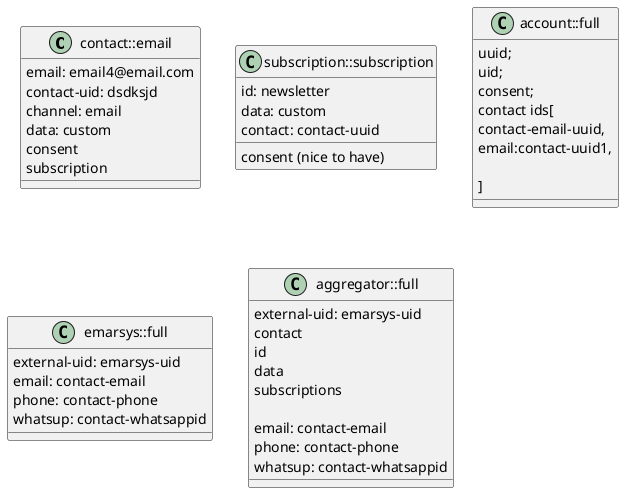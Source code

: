  @startuml

 
  
  class contact::email {
    email: email4@email.com 
    contact-uid: dsdksjd
    channel: email    
    data: custom  
    consent
    subscription
   }
   
     class subscription::subscription {
       id: newsletter
       data: custom
       contact: contact-uuid
       consent (nice to have)
       
      }
   
    class account::full {
         uuid;
         uid;
         consent;
         contact ids[
         contact-email-uuid,
         email:contact-uuid1,
         
         ]  
         
 }
         
   class emarsys::full {
          external-uid: emarsys-uid
          email: contact-email
          phone: contact-phone
          whatsup: contact-whatsappid     
         
 }
 
    class aggregator::full {
           external-uid: emarsys-uid
           contact
            id
            data
            subscriptions
        
           email: contact-email
           phone: contact-phone
           whatsup: contact-whatsappid     
          
  }
   
   @enduml